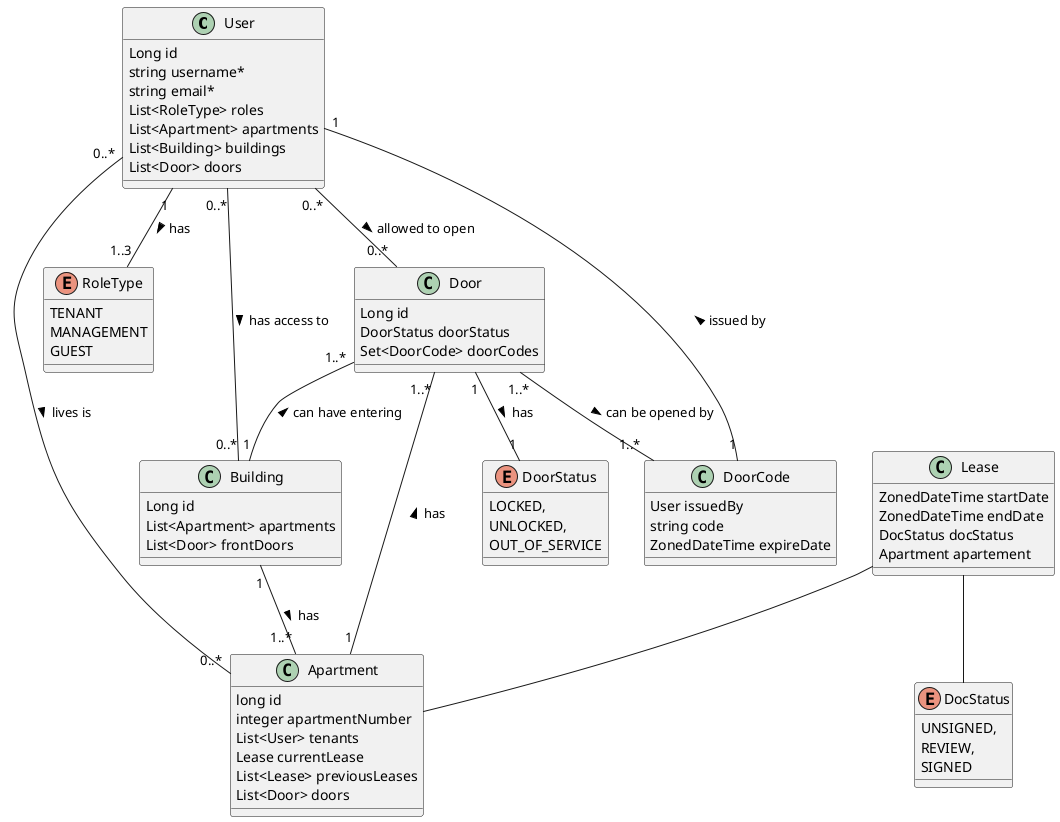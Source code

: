@startuml
class User{
Long id
string username*
string email*
List<RoleType> roles
List<Apartment> apartments
List<Building> buildings
List<Door> doors
}

class Apartment {
long id
integer apartmentNumber
List<User> tenants
Lease currentLease
List<Lease> previousLeases
List<Door> doors
}

enum RoleType{
TENANT
MANAGEMENT
GUEST
}



class Lease {
ZonedDateTime startDate
ZonedDateTime endDate
DocStatus docStatus
Apartment apartement
}

enum DocStatus {
UNSIGNED,
REVIEW,
SIGNED
}

class Building {
Long id
List<Apartment> apartments
List<Door> frontDoors
}

class Door{
Long id
DoorStatus doorStatus
Set<DoorCode> doorCodes
}

enum DoorStatus{
LOCKED,
UNLOCKED,
OUT_OF_SERVICE
}

class DoorCode {
User issuedBy
string code
ZonedDateTime expireDate
}



User "1" -- "1..3" RoleType : > has
Lease -- DocStatus
Lease -- Apartment
User "0..*" -- "0..*" Apartment : > lives is
Building "1" -- "1..*" Apartment : > has
Door "1..*" -- "1" Building : < can have entering
Door "1..*" -- "1" Apartment: < has
Door "1" -- "1" DoorStatus : > has
Door "1..*" -- "1..*" DoorCode : > can be opened by
DoorCode "1" -- "1" User :  > issued by
User "0..*" -- "0..*" Building : > has access to
User "0..*" -- "0..*" Door : > allowed to open




@enduml


to do
- Parking permits
- Lease
- Locker system
